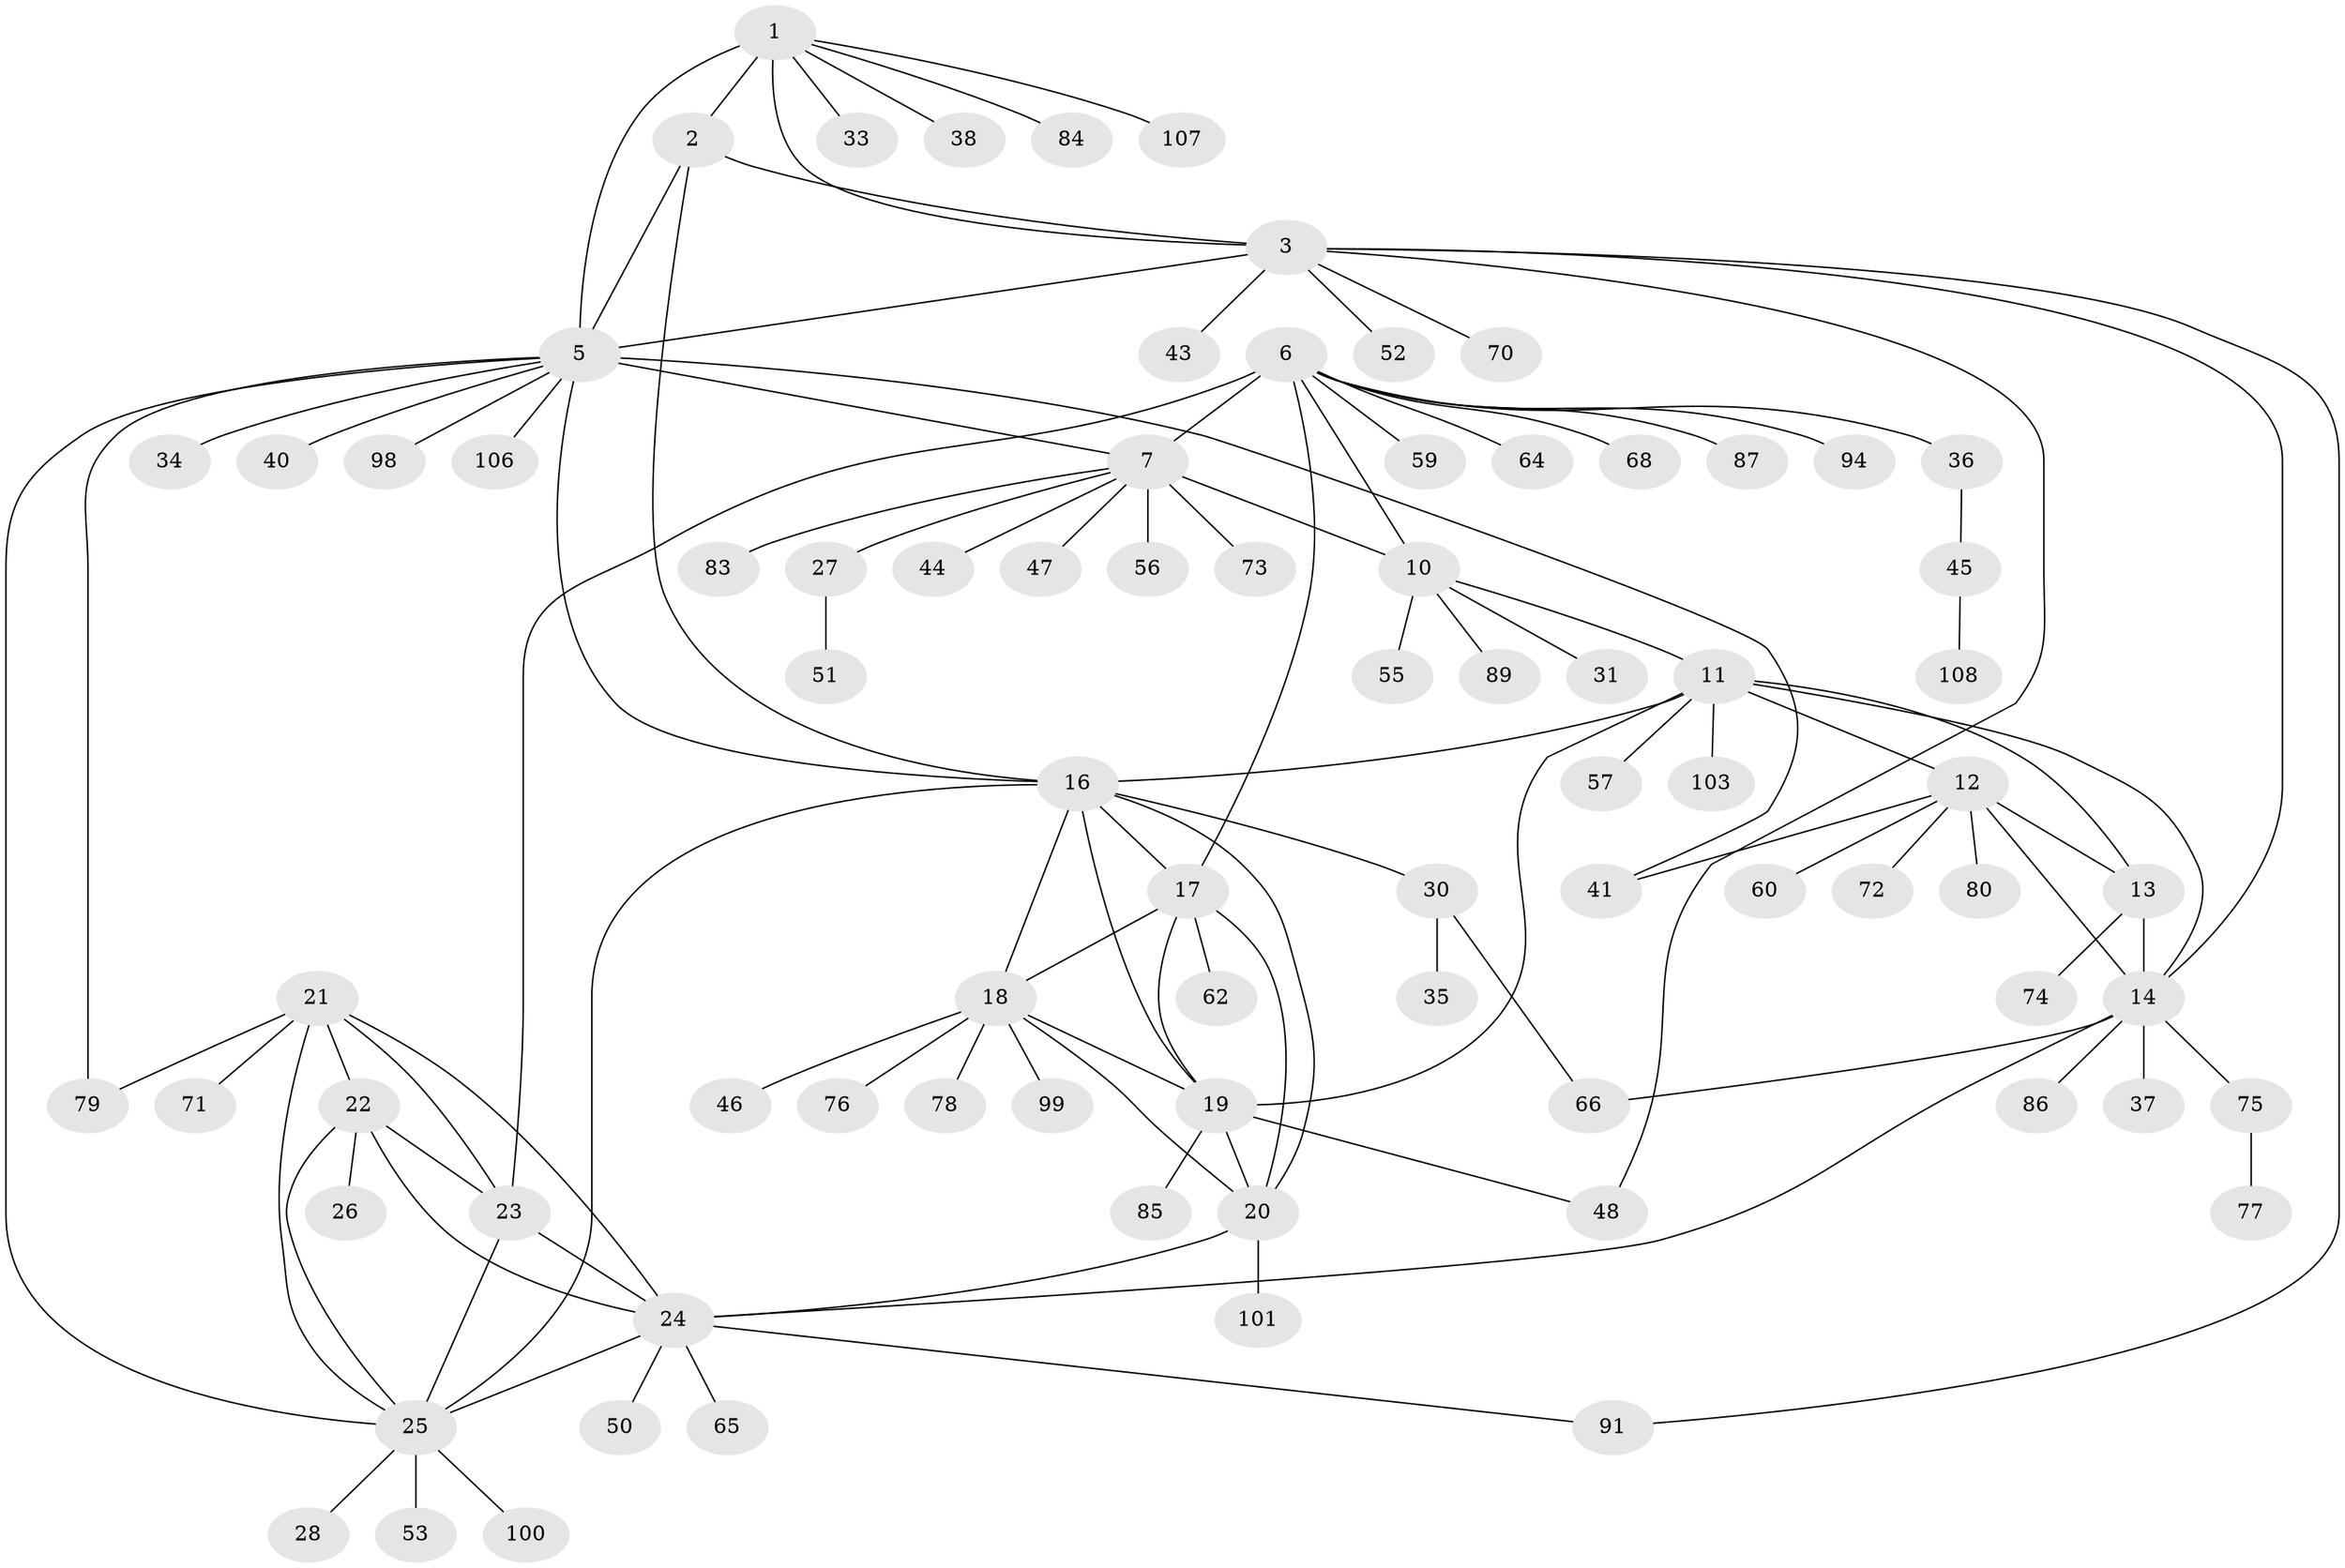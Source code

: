 // Generated by graph-tools (version 1.1) at 2025/24/03/03/25 07:24:17]
// undirected, 81 vertices, 113 edges
graph export_dot {
graph [start="1"]
  node [color=gray90,style=filled];
  1 [super="+4"];
  2 [super="+90"];
  3 [super="+102"];
  5 [super="+29"];
  6 [super="+9"];
  7 [super="+8"];
  10 [super="+104"];
  11 [super="+105"];
  12 [super="+49"];
  13 [super="+67"];
  14 [super="+15"];
  16 [super="+82"];
  17;
  18 [super="+54"];
  19 [super="+97"];
  20 [super="+58"];
  21 [super="+95"];
  22 [super="+93"];
  23;
  24 [super="+32"];
  25 [super="+39"];
  26 [super="+81"];
  27;
  28;
  30 [super="+96"];
  31;
  33;
  34;
  35 [super="+63"];
  36 [super="+42"];
  37;
  38;
  40;
  41;
  43;
  44 [super="+88"];
  45 [super="+69"];
  46;
  47;
  48;
  50;
  51;
  52;
  53;
  55;
  56;
  57;
  59;
  60 [super="+61"];
  62;
  64;
  65;
  66;
  68 [super="+92"];
  70;
  71;
  72;
  73;
  74;
  75;
  76;
  77;
  78;
  79;
  80;
  83;
  84;
  85;
  86;
  87;
  89;
  91;
  94;
  98;
  99;
  100;
  101;
  103;
  106;
  107;
  108;
  1 -- 2 [weight=2];
  1 -- 3 [weight=2];
  1 -- 5 [weight=2];
  1 -- 33;
  1 -- 84;
  1 -- 107;
  1 -- 38;
  2 -- 3;
  2 -- 5;
  2 -- 16;
  3 -- 5;
  3 -- 43;
  3 -- 48;
  3 -- 52;
  3 -- 70;
  3 -- 91;
  3 -- 14;
  5 -- 7;
  5 -- 16;
  5 -- 25;
  5 -- 34;
  5 -- 40;
  5 -- 41;
  5 -- 79;
  5 -- 98;
  5 -- 106;
  6 -- 7 [weight=4];
  6 -- 10 [weight=2];
  6 -- 23;
  6 -- 36;
  6 -- 59;
  6 -- 68;
  6 -- 94;
  6 -- 64;
  6 -- 17;
  6 -- 87;
  7 -- 10 [weight=2];
  7 -- 44;
  7 -- 56;
  7 -- 83;
  7 -- 73;
  7 -- 27;
  7 -- 47;
  10 -- 11;
  10 -- 31;
  10 -- 55;
  10 -- 89;
  11 -- 12;
  11 -- 13;
  11 -- 14 [weight=2];
  11 -- 19;
  11 -- 57;
  11 -- 103;
  11 -- 16;
  12 -- 13;
  12 -- 14 [weight=2];
  12 -- 41;
  12 -- 60;
  12 -- 72;
  12 -- 80;
  13 -- 14 [weight=2];
  13 -- 74;
  14 -- 24;
  14 -- 37;
  14 -- 66;
  14 -- 86;
  14 -- 75;
  16 -- 17;
  16 -- 18;
  16 -- 19;
  16 -- 20;
  16 -- 30;
  16 -- 25;
  17 -- 18;
  17 -- 19;
  17 -- 20;
  17 -- 62;
  18 -- 19;
  18 -- 20;
  18 -- 46;
  18 -- 76;
  18 -- 78;
  18 -- 99;
  19 -- 20;
  19 -- 48;
  19 -- 85;
  20 -- 24;
  20 -- 101;
  21 -- 22;
  21 -- 23;
  21 -- 24;
  21 -- 25;
  21 -- 71;
  21 -- 79;
  22 -- 23;
  22 -- 24;
  22 -- 25;
  22 -- 26;
  23 -- 24;
  23 -- 25;
  24 -- 25;
  24 -- 50;
  24 -- 65;
  24 -- 91;
  25 -- 28;
  25 -- 53;
  25 -- 100;
  27 -- 51;
  30 -- 35;
  30 -- 66;
  36 -- 45;
  45 -- 108;
  75 -- 77;
}
